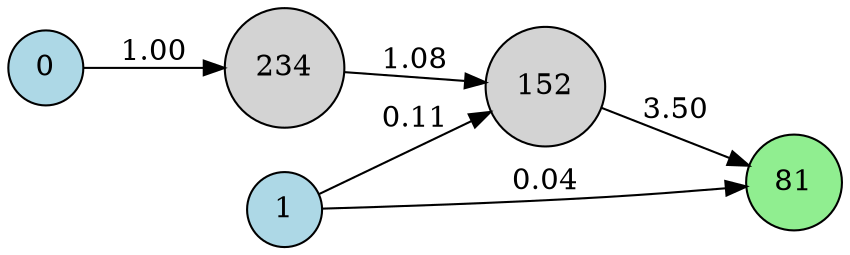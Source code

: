 digraph neat {
  rankdir=LR;
  node [shape=circle];
  node0 [label="0", style=filled, fillcolor=lightblue];
  node1 [label="1", style=filled, fillcolor=lightblue];
  node81 [label="81", style=filled, fillcolor=lightgreen];
  node152 [label="152", style=filled, fillcolor=lightgray];
  node234 [label="234", style=filled, fillcolor=lightgray];
  node1 -> node81 [label="0.04"];
  node152 -> node81 [label="3.50"];
  node0 -> node234 [label="1.00"];
  node234 -> node152 [label="1.08"];
  node1 -> node152 [label="0.11"];
}
